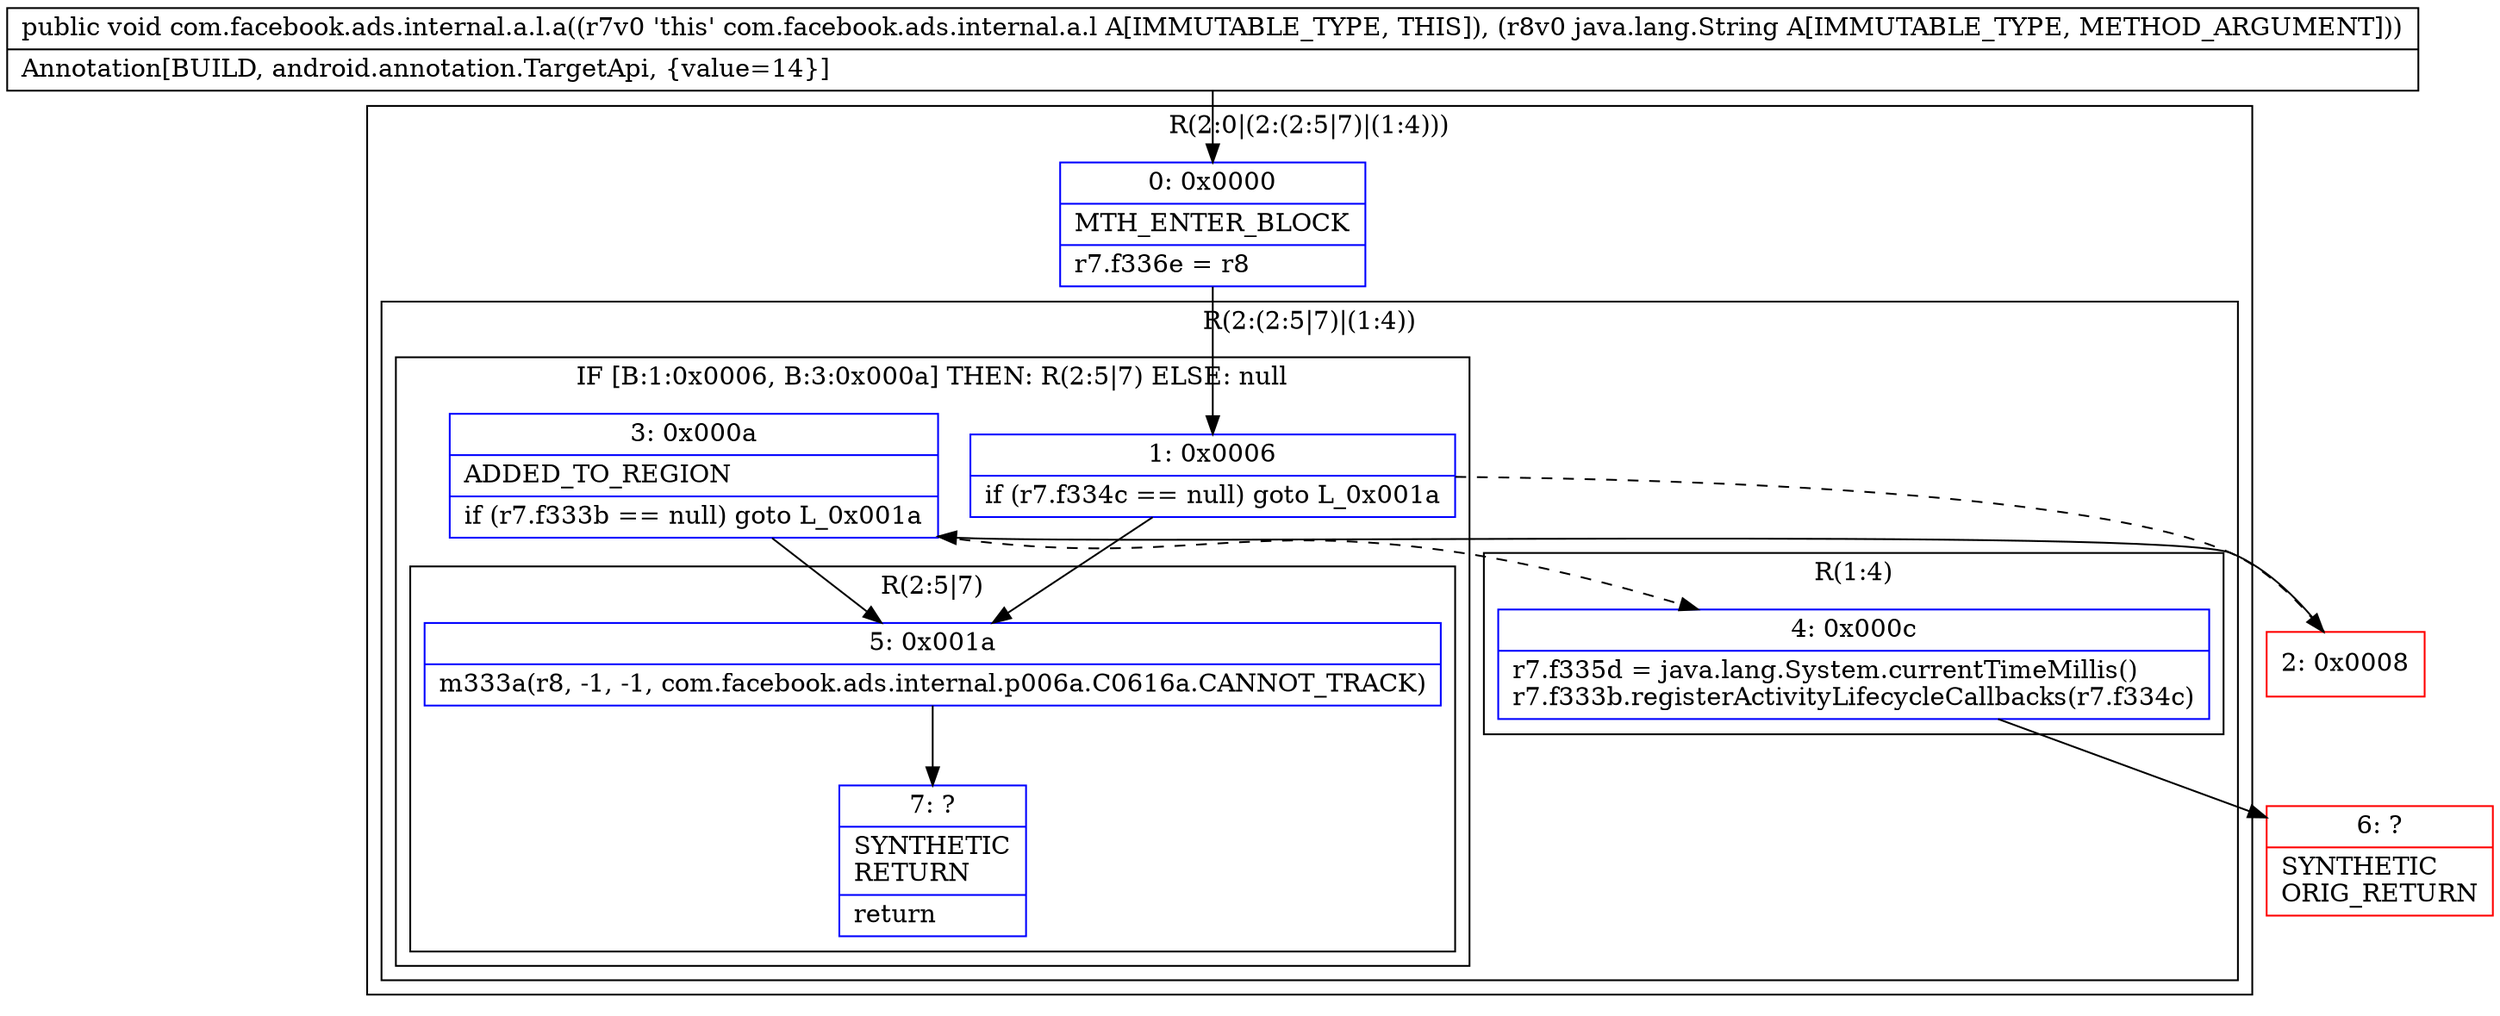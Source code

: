 digraph "CFG forcom.facebook.ads.internal.a.l.a(Ljava\/lang\/String;)V" {
subgraph cluster_Region_1502052629 {
label = "R(2:0|(2:(2:5|7)|(1:4)))";
node [shape=record,color=blue];
Node_0 [shape=record,label="{0\:\ 0x0000|MTH_ENTER_BLOCK\l|r7.f336e = r8\l}"];
subgraph cluster_Region_1325364062 {
label = "R(2:(2:5|7)|(1:4))";
node [shape=record,color=blue];
subgraph cluster_IfRegion_1557942101 {
label = "IF [B:1:0x0006, B:3:0x000a] THEN: R(2:5|7) ELSE: null";
node [shape=record,color=blue];
Node_1 [shape=record,label="{1\:\ 0x0006|if (r7.f334c == null) goto L_0x001a\l}"];
Node_3 [shape=record,label="{3\:\ 0x000a|ADDED_TO_REGION\l|if (r7.f333b == null) goto L_0x001a\l}"];
subgraph cluster_Region_2076857015 {
label = "R(2:5|7)";
node [shape=record,color=blue];
Node_5 [shape=record,label="{5\:\ 0x001a|m333a(r8, \-1, \-1, com.facebook.ads.internal.p006a.C0616a.CANNOT_TRACK)\l}"];
Node_7 [shape=record,label="{7\:\ ?|SYNTHETIC\lRETURN\l|return\l}"];
}
}
subgraph cluster_Region_505478130 {
label = "R(1:4)";
node [shape=record,color=blue];
Node_4 [shape=record,label="{4\:\ 0x000c|r7.f335d = java.lang.System.currentTimeMillis()\lr7.f333b.registerActivityLifecycleCallbacks(r7.f334c)\l}"];
}
}
}
Node_2 [shape=record,color=red,label="{2\:\ 0x0008}"];
Node_6 [shape=record,color=red,label="{6\:\ ?|SYNTHETIC\lORIG_RETURN\l}"];
MethodNode[shape=record,label="{public void com.facebook.ads.internal.a.l.a((r7v0 'this' com.facebook.ads.internal.a.l A[IMMUTABLE_TYPE, THIS]), (r8v0 java.lang.String A[IMMUTABLE_TYPE, METHOD_ARGUMENT]))  | Annotation[BUILD, android.annotation.TargetApi, \{value=14\}]\l}"];
MethodNode -> Node_0;
Node_0 -> Node_1;
Node_1 -> Node_2[style=dashed];
Node_1 -> Node_5;
Node_3 -> Node_4[style=dashed];
Node_3 -> Node_5;
Node_5 -> Node_7;
Node_4 -> Node_6;
Node_2 -> Node_3;
}


